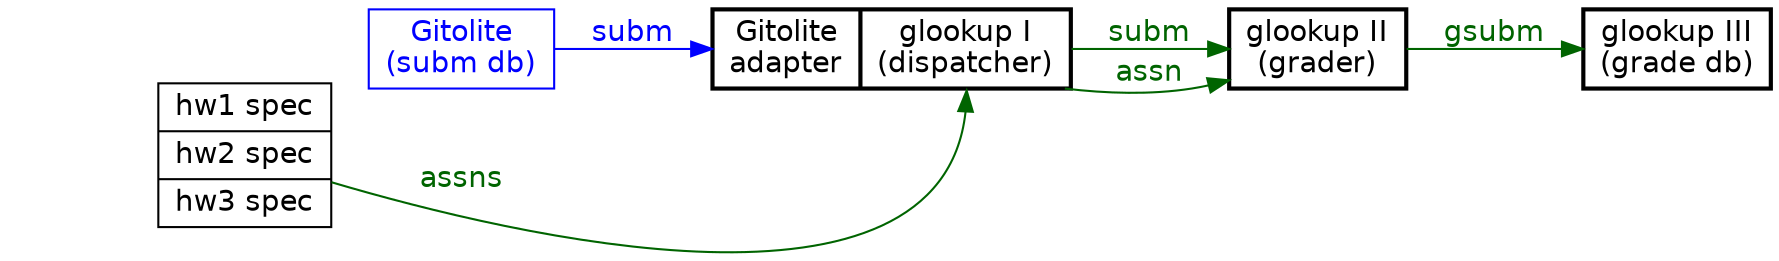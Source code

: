 digraph Diagram {
    // -- COMMON -- //
    rankdir = LR;
    node [fontname=Helvetica shape=record];
    edge [fontname=Helvetica];
    graph [dpi=50];

    subgraph external {
        node[color=blue fontcolor=blue];
        edge[color=blue fontcolor=blue];
    }
    subgraph internal {
        edge[color=darkgreen fontcolor=darkgreen];
    }
    // -- COMMON -- //
    
    subgraph external {
        staff [label="" color=transparent];
        subm_db [label="Gitolite\n(subm db)"];
    }
    subgraph internal {
        custom1 [label="{ Gitolite\nadapter | <actual> glookup I\n(dispatcher) }" style=bold];
        assns [label="<hw1> hw1 spec | <hw2> hw2 spec | <hw3> hw3 spec"];
        custom2 [label="glookup II\n(grader)" style=bold];
        grade_db [label="glookup III\n(grade db)" style=bold];
    }
    subgraph external {
        staff -> subm_db [color=transparent];
        subm_db -> custom1 [label="subm"];
    }
    subgraph internal {
        custom1 -> custom2 [label="subm"];
        custom1 -> custom2 [label="assn"];
        assns -> custom1:actual [label="assns" weight=0];
        custom2 -> grade_db [label="gsubm"];
    }
}
